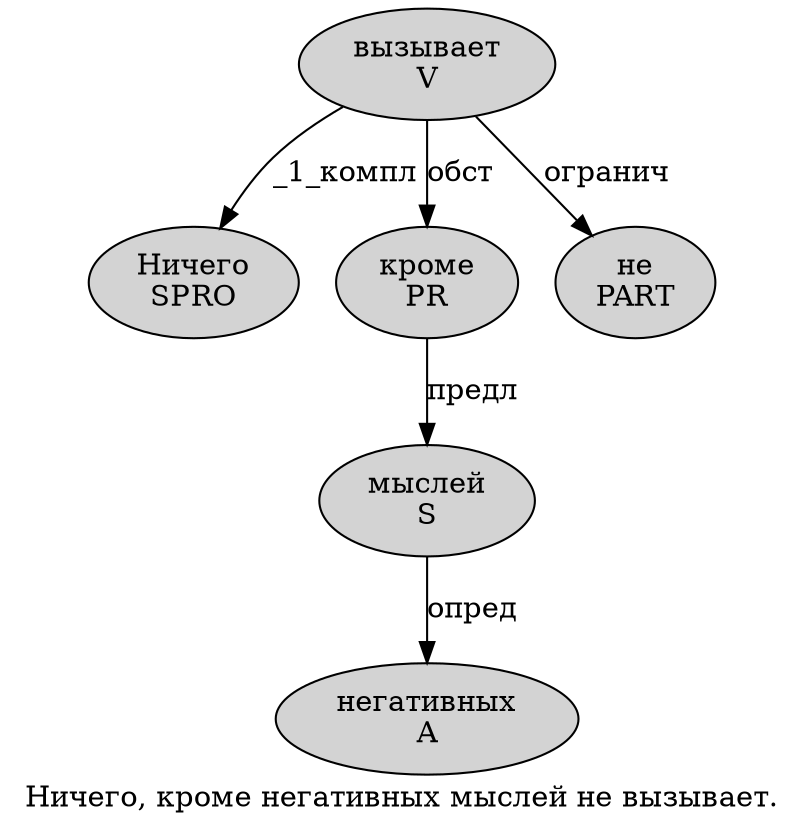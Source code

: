 digraph SENTENCE_5035 {
	graph [label="Ничего, кроме негативных мыслей не вызывает."]
	node [style=filled]
		0 [label="Ничего
SPRO" color="" fillcolor=lightgray penwidth=1 shape=ellipse]
		2 [label="кроме
PR" color="" fillcolor=lightgray penwidth=1 shape=ellipse]
		3 [label="негативных
A" color="" fillcolor=lightgray penwidth=1 shape=ellipse]
		4 [label="мыслей
S" color="" fillcolor=lightgray penwidth=1 shape=ellipse]
		5 [label="не
PART" color="" fillcolor=lightgray penwidth=1 shape=ellipse]
		6 [label="вызывает
V" color="" fillcolor=lightgray penwidth=1 shape=ellipse]
			2 -> 4 [label="предл"]
			6 -> 0 [label="_1_компл"]
			6 -> 2 [label="обст"]
			6 -> 5 [label="огранич"]
			4 -> 3 [label="опред"]
}